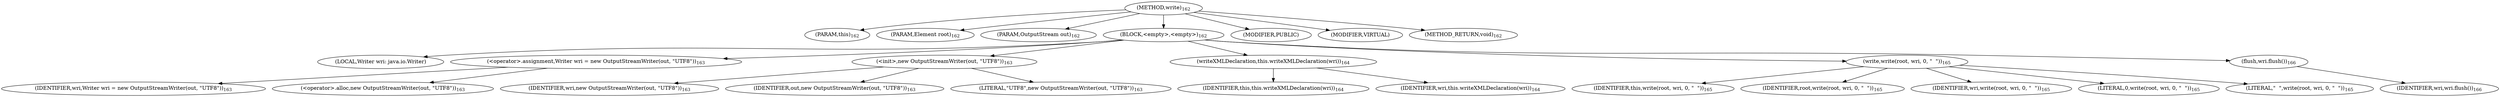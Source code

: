 digraph "write" {  
"259" [label = <(METHOD,write)<SUB>162</SUB>> ]
"33" [label = <(PARAM,this)<SUB>162</SUB>> ]
"260" [label = <(PARAM,Element root)<SUB>162</SUB>> ]
"261" [label = <(PARAM,OutputStream out)<SUB>162</SUB>> ]
"262" [label = <(BLOCK,&lt;empty&gt;,&lt;empty&gt;)<SUB>162</SUB>> ]
"31" [label = <(LOCAL,Writer wri: java.io.Writer)> ]
"263" [label = <(&lt;operator&gt;.assignment,Writer wri = new OutputStreamWriter(out, &quot;UTF8&quot;))<SUB>163</SUB>> ]
"264" [label = <(IDENTIFIER,wri,Writer wri = new OutputStreamWriter(out, &quot;UTF8&quot;))<SUB>163</SUB>> ]
"265" [label = <(&lt;operator&gt;.alloc,new OutputStreamWriter(out, &quot;UTF8&quot;))<SUB>163</SUB>> ]
"266" [label = <(&lt;init&gt;,new OutputStreamWriter(out, &quot;UTF8&quot;))<SUB>163</SUB>> ]
"30" [label = <(IDENTIFIER,wri,new OutputStreamWriter(out, &quot;UTF8&quot;))<SUB>163</SUB>> ]
"267" [label = <(IDENTIFIER,out,new OutputStreamWriter(out, &quot;UTF8&quot;))<SUB>163</SUB>> ]
"268" [label = <(LITERAL,&quot;UTF8&quot;,new OutputStreamWriter(out, &quot;UTF8&quot;))<SUB>163</SUB>> ]
"269" [label = <(writeXMLDeclaration,this.writeXMLDeclaration(wri))<SUB>164</SUB>> ]
"32" [label = <(IDENTIFIER,this,this.writeXMLDeclaration(wri))<SUB>164</SUB>> ]
"270" [label = <(IDENTIFIER,wri,this.writeXMLDeclaration(wri))<SUB>164</SUB>> ]
"271" [label = <(write,write(root, wri, 0, &quot;  &quot;))<SUB>165</SUB>> ]
"34" [label = <(IDENTIFIER,this,write(root, wri, 0, &quot;  &quot;))<SUB>165</SUB>> ]
"272" [label = <(IDENTIFIER,root,write(root, wri, 0, &quot;  &quot;))<SUB>165</SUB>> ]
"273" [label = <(IDENTIFIER,wri,write(root, wri, 0, &quot;  &quot;))<SUB>165</SUB>> ]
"274" [label = <(LITERAL,0,write(root, wri, 0, &quot;  &quot;))<SUB>165</SUB>> ]
"275" [label = <(LITERAL,&quot;  &quot;,write(root, wri, 0, &quot;  &quot;))<SUB>165</SUB>> ]
"276" [label = <(flush,wri.flush())<SUB>166</SUB>> ]
"277" [label = <(IDENTIFIER,wri,wri.flush())<SUB>166</SUB>> ]
"278" [label = <(MODIFIER,PUBLIC)> ]
"279" [label = <(MODIFIER,VIRTUAL)> ]
"280" [label = <(METHOD_RETURN,void)<SUB>162</SUB>> ]
  "259" -> "33" 
  "259" -> "260" 
  "259" -> "261" 
  "259" -> "262" 
  "259" -> "278" 
  "259" -> "279" 
  "259" -> "280" 
  "262" -> "31" 
  "262" -> "263" 
  "262" -> "266" 
  "262" -> "269" 
  "262" -> "271" 
  "262" -> "276" 
  "263" -> "264" 
  "263" -> "265" 
  "266" -> "30" 
  "266" -> "267" 
  "266" -> "268" 
  "269" -> "32" 
  "269" -> "270" 
  "271" -> "34" 
  "271" -> "272" 
  "271" -> "273" 
  "271" -> "274" 
  "271" -> "275" 
  "276" -> "277" 
}
